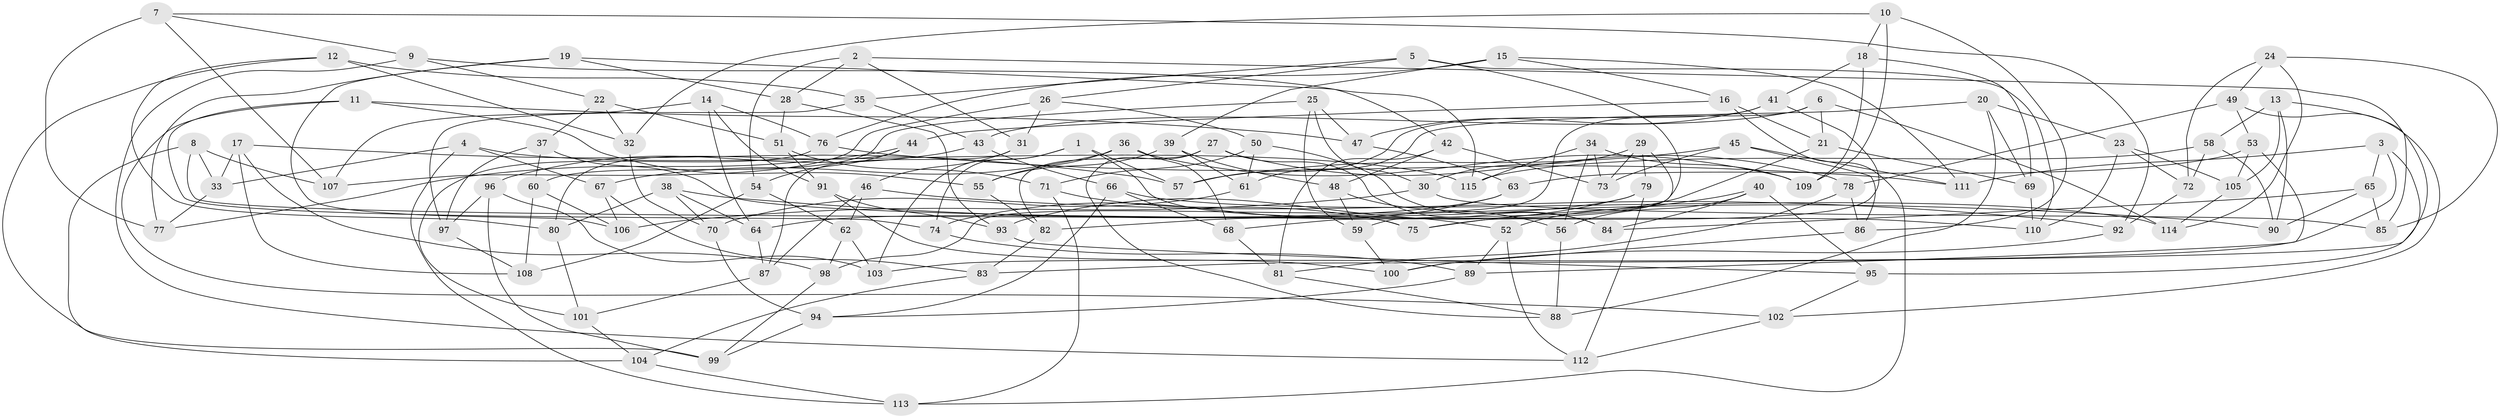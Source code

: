 // Generated by graph-tools (version 1.1) at 2025/38/03/09/25 02:38:13]
// undirected, 115 vertices, 230 edges
graph export_dot {
graph [start="1"]
  node [color=gray90,style=filled];
  1;
  2;
  3;
  4;
  5;
  6;
  7;
  8;
  9;
  10;
  11;
  12;
  13;
  14;
  15;
  16;
  17;
  18;
  19;
  20;
  21;
  22;
  23;
  24;
  25;
  26;
  27;
  28;
  29;
  30;
  31;
  32;
  33;
  34;
  35;
  36;
  37;
  38;
  39;
  40;
  41;
  42;
  43;
  44;
  45;
  46;
  47;
  48;
  49;
  50;
  51;
  52;
  53;
  54;
  55;
  56;
  57;
  58;
  59;
  60;
  61;
  62;
  63;
  64;
  65;
  66;
  67;
  68;
  69;
  70;
  71;
  72;
  73;
  74;
  75;
  76;
  77;
  78;
  79;
  80;
  81;
  82;
  83;
  84;
  85;
  86;
  87;
  88;
  89;
  90;
  91;
  92;
  93;
  94;
  95;
  96;
  97;
  98;
  99;
  100;
  101;
  102;
  103;
  104;
  105;
  106;
  107;
  108;
  109;
  110;
  111;
  112;
  113;
  114;
  115;
  1 -- 103;
  1 -- 52;
  1 -- 74;
  1 -- 57;
  2 -- 85;
  2 -- 54;
  2 -- 28;
  2 -- 31;
  3 -- 103;
  3 -- 95;
  3 -- 111;
  3 -- 65;
  4 -- 67;
  4 -- 115;
  4 -- 33;
  4 -- 113;
  5 -- 26;
  5 -- 68;
  5 -- 35;
  5 -- 110;
  6 -- 114;
  6 -- 21;
  6 -- 43;
  6 -- 98;
  7 -- 107;
  7 -- 92;
  7 -- 9;
  7 -- 77;
  8 -- 33;
  8 -- 75;
  8 -- 104;
  8 -- 107;
  9 -- 115;
  9 -- 22;
  9 -- 112;
  10 -- 109;
  10 -- 32;
  10 -- 18;
  10 -- 86;
  11 -- 47;
  11 -- 74;
  11 -- 55;
  11 -- 102;
  12 -- 35;
  12 -- 80;
  12 -- 32;
  12 -- 99;
  13 -- 105;
  13 -- 90;
  13 -- 58;
  13 -- 83;
  14 -- 64;
  14 -- 107;
  14 -- 91;
  14 -- 76;
  15 -- 39;
  15 -- 76;
  15 -- 16;
  15 -- 111;
  16 -- 113;
  16 -- 44;
  16 -- 21;
  17 -- 57;
  17 -- 108;
  17 -- 33;
  17 -- 98;
  18 -- 69;
  18 -- 109;
  18 -- 41;
  19 -- 28;
  19 -- 77;
  19 -- 106;
  19 -- 42;
  20 -- 88;
  20 -- 23;
  20 -- 61;
  20 -- 69;
  21 -- 52;
  21 -- 69;
  22 -- 32;
  22 -- 51;
  22 -- 37;
  23 -- 72;
  23 -- 105;
  23 -- 110;
  24 -- 49;
  24 -- 114;
  24 -- 85;
  24 -- 72;
  25 -- 59;
  25 -- 30;
  25 -- 47;
  25 -- 60;
  26 -- 50;
  26 -- 31;
  26 -- 107;
  27 -- 82;
  27 -- 78;
  27 -- 88;
  27 -- 84;
  28 -- 51;
  28 -- 93;
  29 -- 59;
  29 -- 73;
  29 -- 79;
  29 -- 30;
  30 -- 106;
  30 -- 85;
  31 -- 46;
  31 -- 87;
  32 -- 70;
  33 -- 77;
  34 -- 109;
  34 -- 115;
  34 -- 73;
  34 -- 56;
  35 -- 97;
  35 -- 43;
  36 -- 109;
  36 -- 68;
  36 -- 67;
  36 -- 55;
  37 -- 97;
  37 -- 60;
  37 -- 110;
  38 -- 70;
  38 -- 80;
  38 -- 90;
  38 -- 64;
  39 -- 48;
  39 -- 55;
  39 -- 61;
  40 -- 84;
  40 -- 95;
  40 -- 56;
  40 -- 75;
  41 -- 75;
  41 -- 57;
  41 -- 47;
  42 -- 48;
  42 -- 73;
  42 -- 81;
  43 -- 66;
  43 -- 96;
  44 -- 80;
  44 -- 54;
  44 -- 77;
  45 -- 111;
  45 -- 73;
  45 -- 57;
  45 -- 86;
  46 -- 92;
  46 -- 87;
  46 -- 62;
  47 -- 63;
  48 -- 56;
  48 -- 59;
  49 -- 53;
  49 -- 78;
  49 -- 102;
  50 -- 71;
  50 -- 84;
  50 -- 61;
  51 -- 91;
  51 -- 71;
  52 -- 112;
  52 -- 89;
  53 -- 89;
  53 -- 105;
  53 -- 63;
  54 -- 108;
  54 -- 62;
  55 -- 82;
  56 -- 88;
  58 -- 90;
  58 -- 115;
  58 -- 72;
  59 -- 100;
  60 -- 108;
  60 -- 106;
  61 -- 70;
  62 -- 103;
  62 -- 98;
  63 -- 74;
  63 -- 64;
  64 -- 87;
  65 -- 84;
  65 -- 85;
  65 -- 90;
  66 -- 94;
  66 -- 114;
  66 -- 68;
  67 -- 106;
  67 -- 83;
  68 -- 81;
  69 -- 110;
  70 -- 94;
  71 -- 113;
  71 -- 75;
  72 -- 92;
  74 -- 89;
  76 -- 111;
  76 -- 101;
  78 -- 86;
  78 -- 81;
  79 -- 93;
  79 -- 82;
  79 -- 112;
  80 -- 101;
  81 -- 88;
  82 -- 83;
  83 -- 104;
  86 -- 100;
  87 -- 101;
  89 -- 94;
  91 -- 93;
  91 -- 100;
  92 -- 100;
  93 -- 95;
  94 -- 99;
  95 -- 102;
  96 -- 97;
  96 -- 99;
  96 -- 103;
  97 -- 108;
  98 -- 99;
  101 -- 104;
  102 -- 112;
  104 -- 113;
  105 -- 114;
}
